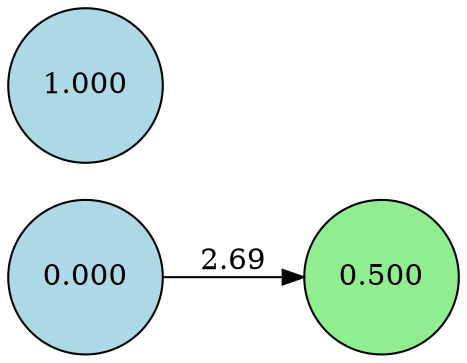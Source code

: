 digraph neat {
  rankdir=LR;
  node [shape=circle];
  node0 [label="0.000", style=filled, fillcolor=lightblue];
  node1 [label="1.000", style=filled, fillcolor=lightblue];
  node124 [label="0.500", style=filled, fillcolor=lightgreen];
  node0 -> node124 [label="2.69"];
}
